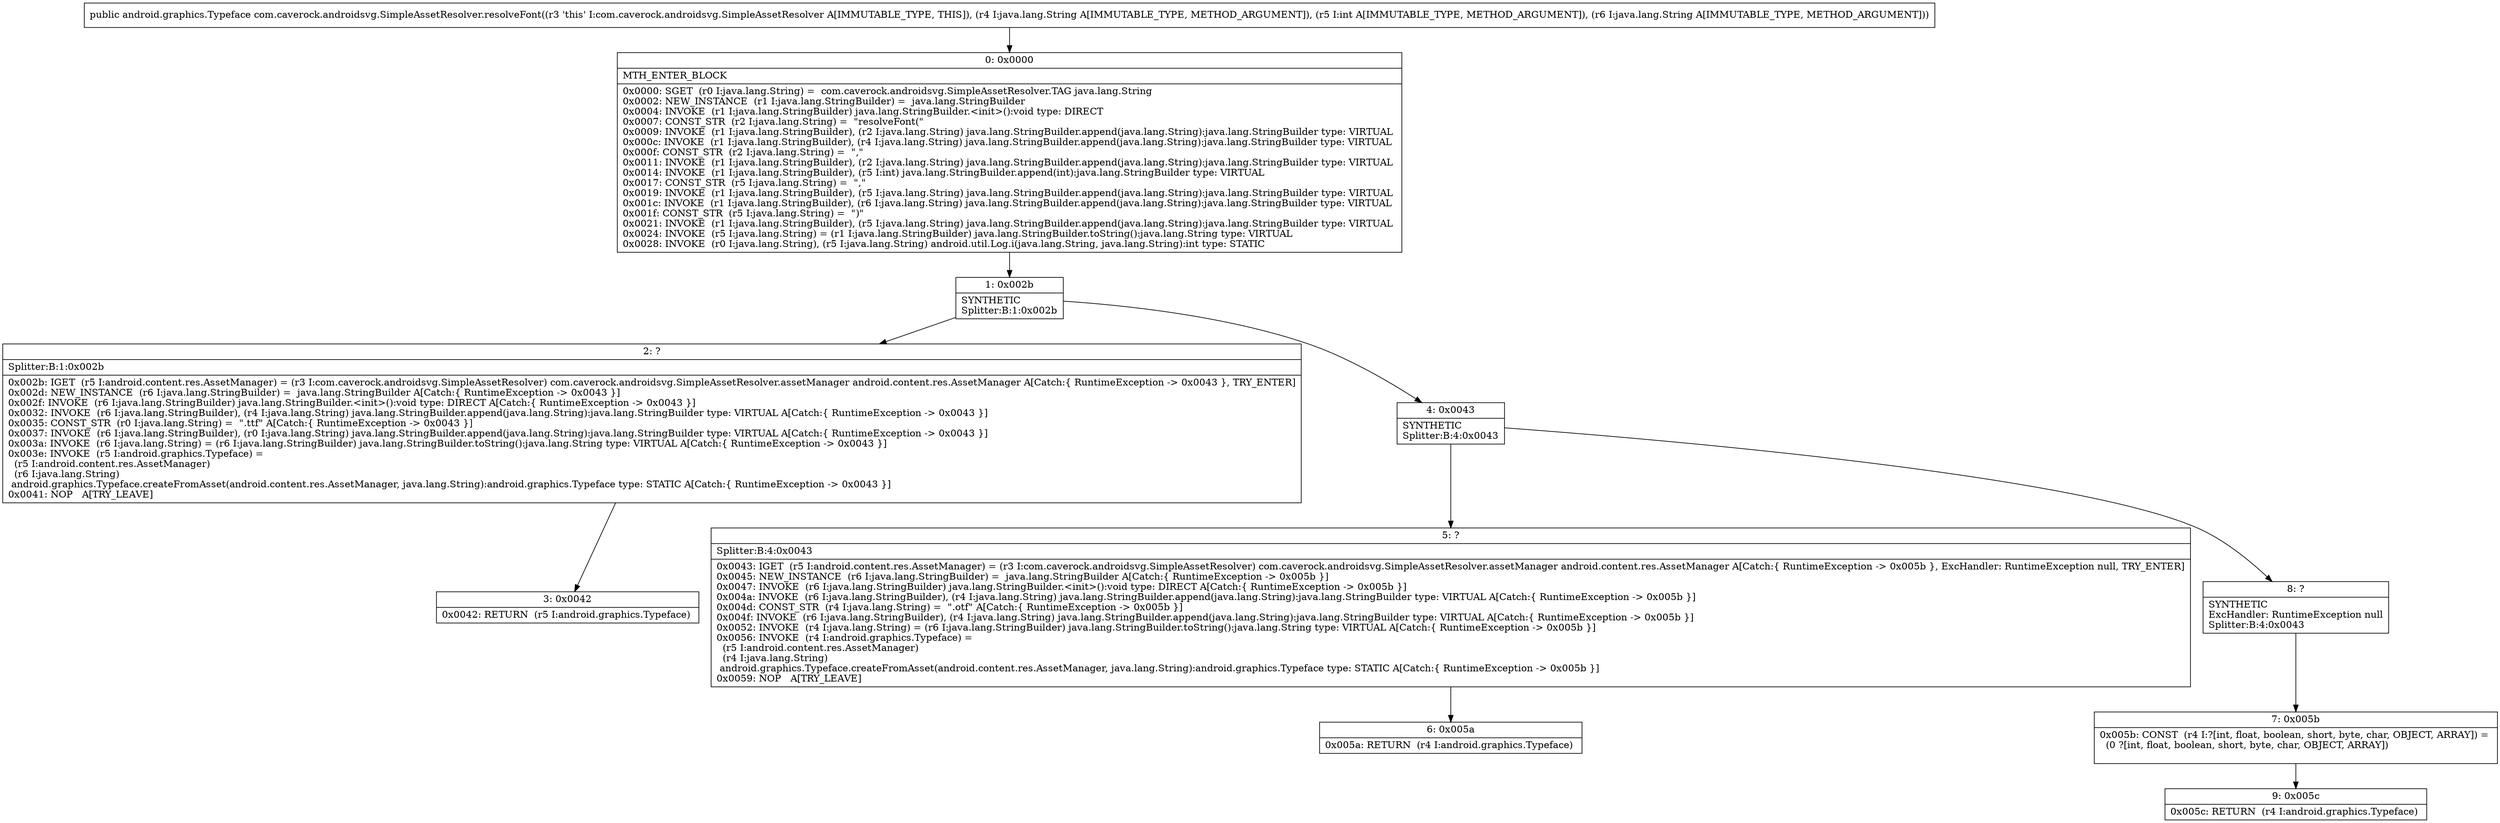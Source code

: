 digraph "CFG forcom.caverock.androidsvg.SimpleAssetResolver.resolveFont(Ljava\/lang\/String;ILjava\/lang\/String;)Landroid\/graphics\/Typeface;" {
Node_0 [shape=record,label="{0\:\ 0x0000|MTH_ENTER_BLOCK\l|0x0000: SGET  (r0 I:java.lang.String) =  com.caverock.androidsvg.SimpleAssetResolver.TAG java.lang.String \l0x0002: NEW_INSTANCE  (r1 I:java.lang.StringBuilder) =  java.lang.StringBuilder \l0x0004: INVOKE  (r1 I:java.lang.StringBuilder) java.lang.StringBuilder.\<init\>():void type: DIRECT \l0x0007: CONST_STR  (r2 I:java.lang.String) =  \"resolveFont(\" \l0x0009: INVOKE  (r1 I:java.lang.StringBuilder), (r2 I:java.lang.String) java.lang.StringBuilder.append(java.lang.String):java.lang.StringBuilder type: VIRTUAL \l0x000c: INVOKE  (r1 I:java.lang.StringBuilder), (r4 I:java.lang.String) java.lang.StringBuilder.append(java.lang.String):java.lang.StringBuilder type: VIRTUAL \l0x000f: CONST_STR  (r2 I:java.lang.String) =  \",\" \l0x0011: INVOKE  (r1 I:java.lang.StringBuilder), (r2 I:java.lang.String) java.lang.StringBuilder.append(java.lang.String):java.lang.StringBuilder type: VIRTUAL \l0x0014: INVOKE  (r1 I:java.lang.StringBuilder), (r5 I:int) java.lang.StringBuilder.append(int):java.lang.StringBuilder type: VIRTUAL \l0x0017: CONST_STR  (r5 I:java.lang.String) =  \",\" \l0x0019: INVOKE  (r1 I:java.lang.StringBuilder), (r5 I:java.lang.String) java.lang.StringBuilder.append(java.lang.String):java.lang.StringBuilder type: VIRTUAL \l0x001c: INVOKE  (r1 I:java.lang.StringBuilder), (r6 I:java.lang.String) java.lang.StringBuilder.append(java.lang.String):java.lang.StringBuilder type: VIRTUAL \l0x001f: CONST_STR  (r5 I:java.lang.String) =  \")\" \l0x0021: INVOKE  (r1 I:java.lang.StringBuilder), (r5 I:java.lang.String) java.lang.StringBuilder.append(java.lang.String):java.lang.StringBuilder type: VIRTUAL \l0x0024: INVOKE  (r5 I:java.lang.String) = (r1 I:java.lang.StringBuilder) java.lang.StringBuilder.toString():java.lang.String type: VIRTUAL \l0x0028: INVOKE  (r0 I:java.lang.String), (r5 I:java.lang.String) android.util.Log.i(java.lang.String, java.lang.String):int type: STATIC \l}"];
Node_1 [shape=record,label="{1\:\ 0x002b|SYNTHETIC\lSplitter:B:1:0x002b\l}"];
Node_2 [shape=record,label="{2\:\ ?|Splitter:B:1:0x002b\l|0x002b: IGET  (r5 I:android.content.res.AssetManager) = (r3 I:com.caverock.androidsvg.SimpleAssetResolver) com.caverock.androidsvg.SimpleAssetResolver.assetManager android.content.res.AssetManager A[Catch:\{ RuntimeException \-\> 0x0043 \}, TRY_ENTER]\l0x002d: NEW_INSTANCE  (r6 I:java.lang.StringBuilder) =  java.lang.StringBuilder A[Catch:\{ RuntimeException \-\> 0x0043 \}]\l0x002f: INVOKE  (r6 I:java.lang.StringBuilder) java.lang.StringBuilder.\<init\>():void type: DIRECT A[Catch:\{ RuntimeException \-\> 0x0043 \}]\l0x0032: INVOKE  (r6 I:java.lang.StringBuilder), (r4 I:java.lang.String) java.lang.StringBuilder.append(java.lang.String):java.lang.StringBuilder type: VIRTUAL A[Catch:\{ RuntimeException \-\> 0x0043 \}]\l0x0035: CONST_STR  (r0 I:java.lang.String) =  \".ttf\" A[Catch:\{ RuntimeException \-\> 0x0043 \}]\l0x0037: INVOKE  (r6 I:java.lang.StringBuilder), (r0 I:java.lang.String) java.lang.StringBuilder.append(java.lang.String):java.lang.StringBuilder type: VIRTUAL A[Catch:\{ RuntimeException \-\> 0x0043 \}]\l0x003a: INVOKE  (r6 I:java.lang.String) = (r6 I:java.lang.StringBuilder) java.lang.StringBuilder.toString():java.lang.String type: VIRTUAL A[Catch:\{ RuntimeException \-\> 0x0043 \}]\l0x003e: INVOKE  (r5 I:android.graphics.Typeface) = \l  (r5 I:android.content.res.AssetManager)\l  (r6 I:java.lang.String)\l android.graphics.Typeface.createFromAsset(android.content.res.AssetManager, java.lang.String):android.graphics.Typeface type: STATIC A[Catch:\{ RuntimeException \-\> 0x0043 \}]\l0x0041: NOP   A[TRY_LEAVE]\l}"];
Node_3 [shape=record,label="{3\:\ 0x0042|0x0042: RETURN  (r5 I:android.graphics.Typeface) \l}"];
Node_4 [shape=record,label="{4\:\ 0x0043|SYNTHETIC\lSplitter:B:4:0x0043\l}"];
Node_5 [shape=record,label="{5\:\ ?|Splitter:B:4:0x0043\l|0x0043: IGET  (r5 I:android.content.res.AssetManager) = (r3 I:com.caverock.androidsvg.SimpleAssetResolver) com.caverock.androidsvg.SimpleAssetResolver.assetManager android.content.res.AssetManager A[Catch:\{ RuntimeException \-\> 0x005b \}, ExcHandler: RuntimeException null, TRY_ENTER]\l0x0045: NEW_INSTANCE  (r6 I:java.lang.StringBuilder) =  java.lang.StringBuilder A[Catch:\{ RuntimeException \-\> 0x005b \}]\l0x0047: INVOKE  (r6 I:java.lang.StringBuilder) java.lang.StringBuilder.\<init\>():void type: DIRECT A[Catch:\{ RuntimeException \-\> 0x005b \}]\l0x004a: INVOKE  (r6 I:java.lang.StringBuilder), (r4 I:java.lang.String) java.lang.StringBuilder.append(java.lang.String):java.lang.StringBuilder type: VIRTUAL A[Catch:\{ RuntimeException \-\> 0x005b \}]\l0x004d: CONST_STR  (r4 I:java.lang.String) =  \".otf\" A[Catch:\{ RuntimeException \-\> 0x005b \}]\l0x004f: INVOKE  (r6 I:java.lang.StringBuilder), (r4 I:java.lang.String) java.lang.StringBuilder.append(java.lang.String):java.lang.StringBuilder type: VIRTUAL A[Catch:\{ RuntimeException \-\> 0x005b \}]\l0x0052: INVOKE  (r4 I:java.lang.String) = (r6 I:java.lang.StringBuilder) java.lang.StringBuilder.toString():java.lang.String type: VIRTUAL A[Catch:\{ RuntimeException \-\> 0x005b \}]\l0x0056: INVOKE  (r4 I:android.graphics.Typeface) = \l  (r5 I:android.content.res.AssetManager)\l  (r4 I:java.lang.String)\l android.graphics.Typeface.createFromAsset(android.content.res.AssetManager, java.lang.String):android.graphics.Typeface type: STATIC A[Catch:\{ RuntimeException \-\> 0x005b \}]\l0x0059: NOP   A[TRY_LEAVE]\l}"];
Node_6 [shape=record,label="{6\:\ 0x005a|0x005a: RETURN  (r4 I:android.graphics.Typeface) \l}"];
Node_7 [shape=record,label="{7\:\ 0x005b|0x005b: CONST  (r4 I:?[int, float, boolean, short, byte, char, OBJECT, ARRAY]) = \l  (0 ?[int, float, boolean, short, byte, char, OBJECT, ARRAY])\l \l}"];
Node_8 [shape=record,label="{8\:\ ?|SYNTHETIC\lExcHandler: RuntimeException null\lSplitter:B:4:0x0043\l}"];
Node_9 [shape=record,label="{9\:\ 0x005c|0x005c: RETURN  (r4 I:android.graphics.Typeface) \l}"];
MethodNode[shape=record,label="{public android.graphics.Typeface com.caverock.androidsvg.SimpleAssetResolver.resolveFont((r3 'this' I:com.caverock.androidsvg.SimpleAssetResolver A[IMMUTABLE_TYPE, THIS]), (r4 I:java.lang.String A[IMMUTABLE_TYPE, METHOD_ARGUMENT]), (r5 I:int A[IMMUTABLE_TYPE, METHOD_ARGUMENT]), (r6 I:java.lang.String A[IMMUTABLE_TYPE, METHOD_ARGUMENT])) }"];
MethodNode -> Node_0;
Node_0 -> Node_1;
Node_1 -> Node_2;
Node_1 -> Node_4;
Node_2 -> Node_3;
Node_4 -> Node_5;
Node_4 -> Node_8;
Node_5 -> Node_6;
Node_7 -> Node_9;
Node_8 -> Node_7;
}

